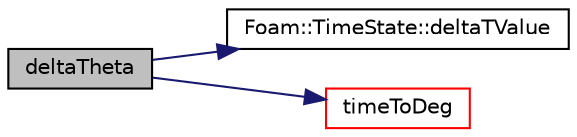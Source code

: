 digraph "deltaTheta"
{
  bgcolor="transparent";
  edge [fontname="Helvetica",fontsize="10",labelfontname="Helvetica",labelfontsize="10"];
  node [fontname="Helvetica",fontsize="10",shape=record];
  rankdir="LR";
  Node1 [label="deltaTheta",height=0.2,width=0.4,color="black", fillcolor="grey75", style="filled", fontcolor="black"];
  Node1 -> Node2 [color="midnightblue",fontsize="10",style="solid",fontname="Helvetica"];
  Node2 [label="Foam::TimeState::deltaTValue",height=0.2,width=0.4,color="black",URL="$a02708.html#a1508533903ff59ee99b4f85c41bb6ad5",tooltip="Return time step value. "];
  Node1 -> Node3 [color="midnightblue",fontsize="10",style="solid",fontname="Helvetica"];
  Node3 [label="timeToDeg",height=0.2,width=0.4,color="red",URL="$a00650.html#a4b5918ffc468559cf46ee2eac41bdc98",tooltip="Convert seconds to degrees (for given engine speed in RPM) "];
}
